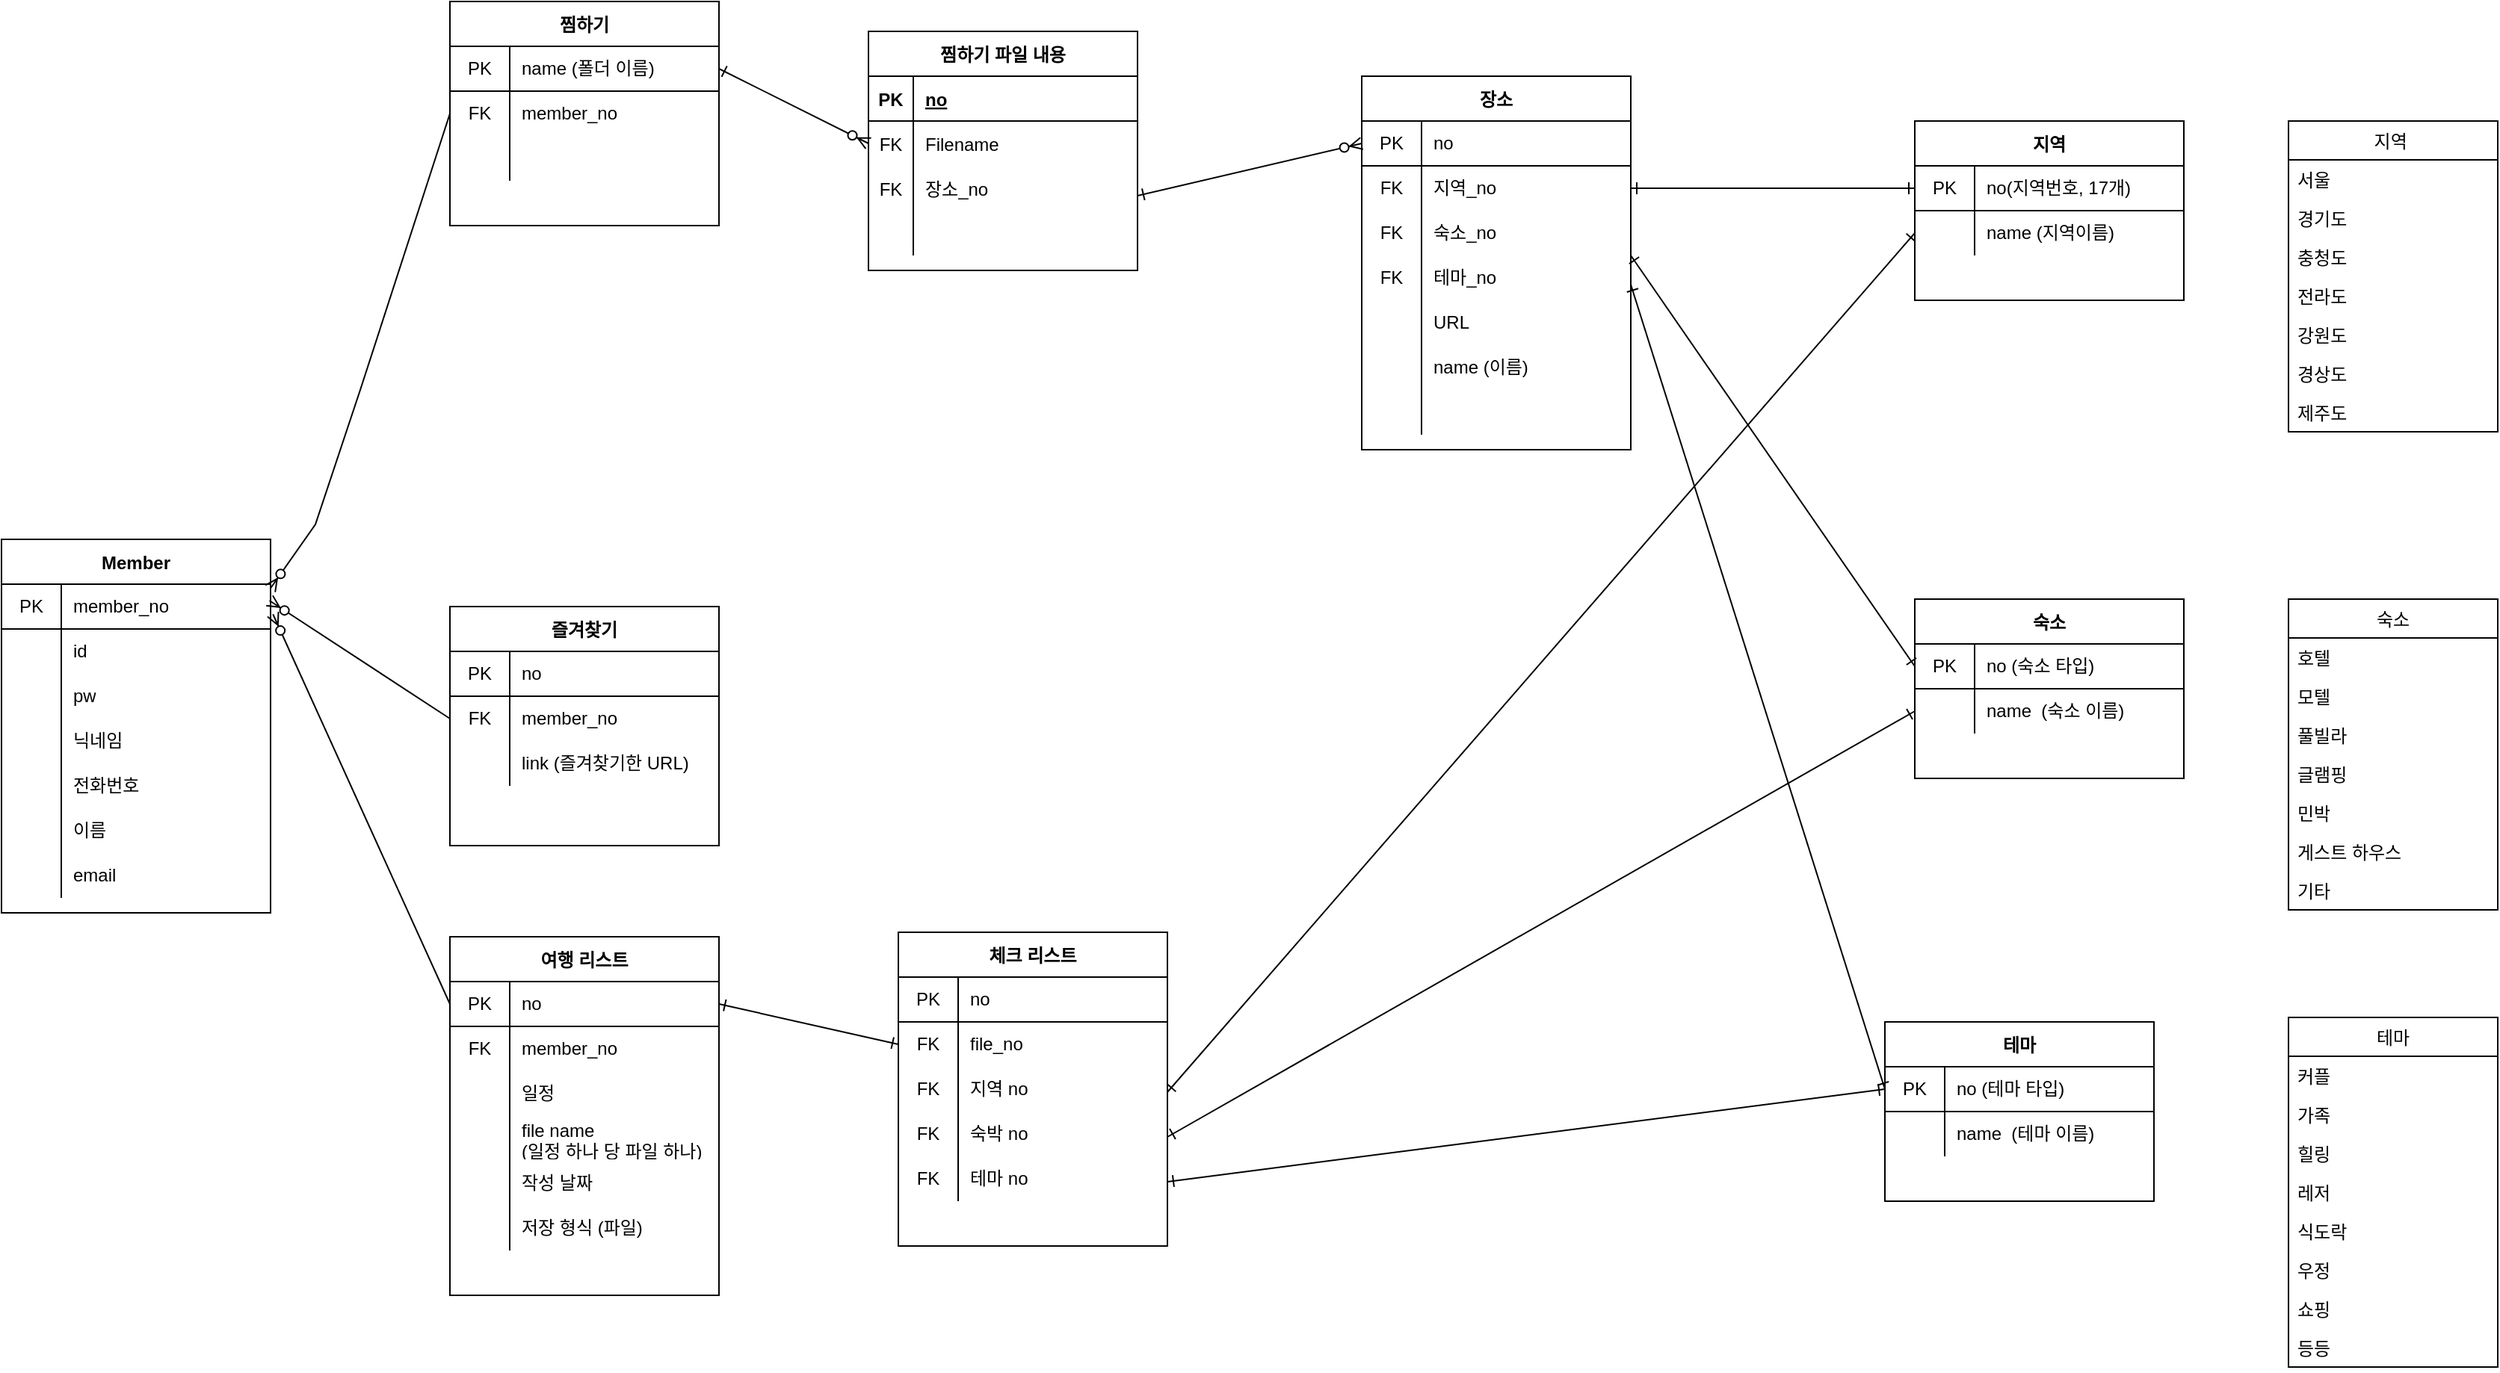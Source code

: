 <mxfile version="14.8.3" type="github" pages="2">
  <diagram id="R2lEEEUBdFMjLlhIrx00" name="Page-1">
    <mxGraphModel dx="2031" dy="1134" grid="1" gridSize="10" guides="1" tooltips="1" connect="1" arrows="1" fold="1" page="1" pageScale="1" pageWidth="1654" pageHeight="2336" math="0" shadow="0" extFonts="Permanent Marker^https://fonts.googleapis.com/css?family=Permanent+Marker">
      <root>
        <mxCell id="0" />
        <mxCell id="1" parent="0" />
        <mxCell id="FKqomgGVLj7_TAxLZ9Gf-237" value="지역 " style="swimlane;fontStyle=0;childLayout=stackLayout;horizontal=1;startSize=26;horizontalStack=0;resizeParent=1;resizeParentMax=0;resizeLast=0;collapsible=1;marginBottom=0;" parent="1" vertex="1">
          <mxGeometry x="1760" y="180" width="140" height="208" as="geometry" />
        </mxCell>
        <mxCell id="FKqomgGVLj7_TAxLZ9Gf-238" value="서울" style="text;strokeColor=none;fillColor=none;align=left;verticalAlign=top;spacingLeft=4;spacingRight=4;overflow=hidden;rotatable=0;points=[[0,0.5],[1,0.5]];portConstraint=eastwest;" parent="FKqomgGVLj7_TAxLZ9Gf-237" vertex="1">
          <mxGeometry y="26" width="140" height="26" as="geometry" />
        </mxCell>
        <mxCell id="FKqomgGVLj7_TAxLZ9Gf-239" value="경기도" style="text;strokeColor=none;fillColor=none;align=left;verticalAlign=top;spacingLeft=4;spacingRight=4;overflow=hidden;rotatable=0;points=[[0,0.5],[1,0.5]];portConstraint=eastwest;" parent="FKqomgGVLj7_TAxLZ9Gf-237" vertex="1">
          <mxGeometry y="52" width="140" height="26" as="geometry" />
        </mxCell>
        <mxCell id="FKqomgGVLj7_TAxLZ9Gf-240" value="충청도 " style="text;strokeColor=none;fillColor=none;align=left;verticalAlign=top;spacingLeft=4;spacingRight=4;overflow=hidden;rotatable=0;points=[[0,0.5],[1,0.5]];portConstraint=eastwest;" parent="FKqomgGVLj7_TAxLZ9Gf-237" vertex="1">
          <mxGeometry y="78" width="140" height="26" as="geometry" />
        </mxCell>
        <mxCell id="FKqomgGVLj7_TAxLZ9Gf-241" value="전라도" style="text;strokeColor=none;fillColor=none;align=left;verticalAlign=top;spacingLeft=4;spacingRight=4;overflow=hidden;rotatable=0;points=[[0,0.5],[1,0.5]];portConstraint=eastwest;" parent="FKqomgGVLj7_TAxLZ9Gf-237" vertex="1">
          <mxGeometry y="104" width="140" height="26" as="geometry" />
        </mxCell>
        <mxCell id="FKqomgGVLj7_TAxLZ9Gf-242" value="강원도" style="text;strokeColor=none;fillColor=none;align=left;verticalAlign=top;spacingLeft=4;spacingRight=4;overflow=hidden;rotatable=0;points=[[0,0.5],[1,0.5]];portConstraint=eastwest;" parent="FKqomgGVLj7_TAxLZ9Gf-237" vertex="1">
          <mxGeometry y="130" width="140" height="26" as="geometry" />
        </mxCell>
        <mxCell id="FKqomgGVLj7_TAxLZ9Gf-243" value="경상도" style="text;strokeColor=none;fillColor=none;align=left;verticalAlign=top;spacingLeft=4;spacingRight=4;overflow=hidden;rotatable=0;points=[[0,0.5],[1,0.5]];portConstraint=eastwest;" parent="FKqomgGVLj7_TAxLZ9Gf-237" vertex="1">
          <mxGeometry y="156" width="140" height="26" as="geometry" />
        </mxCell>
        <mxCell id="FKqomgGVLj7_TAxLZ9Gf-244" value="제주도" style="text;strokeColor=none;fillColor=none;align=left;verticalAlign=top;spacingLeft=4;spacingRight=4;overflow=hidden;rotatable=0;points=[[0,0.5],[1,0.5]];portConstraint=eastwest;" parent="FKqomgGVLj7_TAxLZ9Gf-237" vertex="1">
          <mxGeometry y="182" width="140" height="26" as="geometry" />
        </mxCell>
        <mxCell id="FKqomgGVLj7_TAxLZ9Gf-248" value="테마" style="swimlane;fontStyle=0;childLayout=stackLayout;horizontal=1;startSize=26;horizontalStack=0;resizeParent=1;resizeParentMax=0;resizeLast=0;collapsible=1;marginBottom=0;" parent="1" vertex="1">
          <mxGeometry x="1760" y="780" width="140" height="234" as="geometry" />
        </mxCell>
        <mxCell id="FKqomgGVLj7_TAxLZ9Gf-249" value="커플" style="text;strokeColor=none;fillColor=none;align=left;verticalAlign=top;spacingLeft=4;spacingRight=4;overflow=hidden;rotatable=0;points=[[0,0.5],[1,0.5]];portConstraint=eastwest;" parent="FKqomgGVLj7_TAxLZ9Gf-248" vertex="1">
          <mxGeometry y="26" width="140" height="26" as="geometry" />
        </mxCell>
        <mxCell id="FKqomgGVLj7_TAxLZ9Gf-250" value="가족" style="text;strokeColor=none;fillColor=none;align=left;verticalAlign=top;spacingLeft=4;spacingRight=4;overflow=hidden;rotatable=0;points=[[0,0.5],[1,0.5]];portConstraint=eastwest;" parent="FKqomgGVLj7_TAxLZ9Gf-248" vertex="1">
          <mxGeometry y="52" width="140" height="26" as="geometry" />
        </mxCell>
        <mxCell id="FKqomgGVLj7_TAxLZ9Gf-251" value="힐링" style="text;strokeColor=none;fillColor=none;align=left;verticalAlign=top;spacingLeft=4;spacingRight=4;overflow=hidden;rotatable=0;points=[[0,0.5],[1,0.5]];portConstraint=eastwest;" parent="FKqomgGVLj7_TAxLZ9Gf-248" vertex="1">
          <mxGeometry y="78" width="140" height="26" as="geometry" />
        </mxCell>
        <mxCell id="FKqomgGVLj7_TAxLZ9Gf-252" value="레저" style="text;strokeColor=none;fillColor=none;align=left;verticalAlign=top;spacingLeft=4;spacingRight=4;overflow=hidden;rotatable=0;points=[[0,0.5],[1,0.5]];portConstraint=eastwest;" parent="FKqomgGVLj7_TAxLZ9Gf-248" vertex="1">
          <mxGeometry y="104" width="140" height="26" as="geometry" />
        </mxCell>
        <mxCell id="FKqomgGVLj7_TAxLZ9Gf-253" value="식도락" style="text;strokeColor=none;fillColor=none;align=left;verticalAlign=top;spacingLeft=4;spacingRight=4;overflow=hidden;rotatable=0;points=[[0,0.5],[1,0.5]];portConstraint=eastwest;" parent="FKqomgGVLj7_TAxLZ9Gf-248" vertex="1">
          <mxGeometry y="130" width="140" height="26" as="geometry" />
        </mxCell>
        <mxCell id="FKqomgGVLj7_TAxLZ9Gf-254" value="우정" style="text;strokeColor=none;fillColor=none;align=left;verticalAlign=top;spacingLeft=4;spacingRight=4;overflow=hidden;rotatable=0;points=[[0,0.5],[1,0.5]];portConstraint=eastwest;" parent="FKqomgGVLj7_TAxLZ9Gf-248" vertex="1">
          <mxGeometry y="156" width="140" height="26" as="geometry" />
        </mxCell>
        <mxCell id="FKqomgGVLj7_TAxLZ9Gf-255" value="쇼핑" style="text;strokeColor=none;fillColor=none;align=left;verticalAlign=top;spacingLeft=4;spacingRight=4;overflow=hidden;rotatable=0;points=[[0,0.5],[1,0.5]];portConstraint=eastwest;" parent="FKqomgGVLj7_TAxLZ9Gf-248" vertex="1">
          <mxGeometry y="182" width="140" height="26" as="geometry" />
        </mxCell>
        <mxCell id="FKqomgGVLj7_TAxLZ9Gf-256" value="등등" style="text;strokeColor=none;fillColor=none;align=left;verticalAlign=top;spacingLeft=4;spacingRight=4;overflow=hidden;rotatable=0;points=[[0,0.5],[1,0.5]];portConstraint=eastwest;" parent="FKqomgGVLj7_TAxLZ9Gf-248" vertex="1">
          <mxGeometry y="208" width="140" height="26" as="geometry" />
        </mxCell>
        <mxCell id="FKqomgGVLj7_TAxLZ9Gf-257" value="숙소" style="swimlane;fontStyle=0;childLayout=stackLayout;horizontal=1;startSize=26;horizontalStack=0;resizeParent=1;resizeParentMax=0;resizeLast=0;collapsible=1;marginBottom=0;" parent="1" vertex="1">
          <mxGeometry x="1760" y="500" width="140" height="208" as="geometry" />
        </mxCell>
        <mxCell id="FKqomgGVLj7_TAxLZ9Gf-258" value="호텔" style="text;strokeColor=none;fillColor=none;align=left;verticalAlign=top;spacingLeft=4;spacingRight=4;overflow=hidden;rotatable=0;points=[[0,0.5],[1,0.5]];portConstraint=eastwest;" parent="FKqomgGVLj7_TAxLZ9Gf-257" vertex="1">
          <mxGeometry y="26" width="140" height="26" as="geometry" />
        </mxCell>
        <mxCell id="FKqomgGVLj7_TAxLZ9Gf-259" value="모텔" style="text;strokeColor=none;fillColor=none;align=left;verticalAlign=top;spacingLeft=4;spacingRight=4;overflow=hidden;rotatable=0;points=[[0,0.5],[1,0.5]];portConstraint=eastwest;" parent="FKqomgGVLj7_TAxLZ9Gf-257" vertex="1">
          <mxGeometry y="52" width="140" height="26" as="geometry" />
        </mxCell>
        <mxCell id="FKqomgGVLj7_TAxLZ9Gf-260" value="풀빌라" style="text;strokeColor=none;fillColor=none;align=left;verticalAlign=top;spacingLeft=4;spacingRight=4;overflow=hidden;rotatable=0;points=[[0,0.5],[1,0.5]];portConstraint=eastwest;" parent="FKqomgGVLj7_TAxLZ9Gf-257" vertex="1">
          <mxGeometry y="78" width="140" height="26" as="geometry" />
        </mxCell>
        <mxCell id="FKqomgGVLj7_TAxLZ9Gf-261" value="글램핑" style="text;strokeColor=none;fillColor=none;align=left;verticalAlign=top;spacingLeft=4;spacingRight=4;overflow=hidden;rotatable=0;points=[[0,0.5],[1,0.5]];portConstraint=eastwest;" parent="FKqomgGVLj7_TAxLZ9Gf-257" vertex="1">
          <mxGeometry y="104" width="140" height="26" as="geometry" />
        </mxCell>
        <mxCell id="FKqomgGVLj7_TAxLZ9Gf-262" value="민박" style="text;strokeColor=none;fillColor=none;align=left;verticalAlign=top;spacingLeft=4;spacingRight=4;overflow=hidden;rotatable=0;points=[[0,0.5],[1,0.5]];portConstraint=eastwest;" parent="FKqomgGVLj7_TAxLZ9Gf-257" vertex="1">
          <mxGeometry y="130" width="140" height="26" as="geometry" />
        </mxCell>
        <mxCell id="FKqomgGVLj7_TAxLZ9Gf-263" value="게스트 하우스" style="text;strokeColor=none;fillColor=none;align=left;verticalAlign=top;spacingLeft=4;spacingRight=4;overflow=hidden;rotatable=0;points=[[0,0.5],[1,0.5]];portConstraint=eastwest;" parent="FKqomgGVLj7_TAxLZ9Gf-257" vertex="1">
          <mxGeometry y="156" width="140" height="26" as="geometry" />
        </mxCell>
        <mxCell id="FKqomgGVLj7_TAxLZ9Gf-264" value="기타" style="text;strokeColor=none;fillColor=none;align=left;verticalAlign=top;spacingLeft=4;spacingRight=4;overflow=hidden;rotatable=0;points=[[0,0.5],[1,0.5]];portConstraint=eastwest;" parent="FKqomgGVLj7_TAxLZ9Gf-257" vertex="1">
          <mxGeometry y="182" width="140" height="26" as="geometry" />
        </mxCell>
        <mxCell id="FKqomgGVLj7_TAxLZ9Gf-265" value="Member" style="shape=table;startSize=30;container=1;collapsible=0;childLayout=tableLayout;fixedRows=1;rowLines=0;fontStyle=1;align=center;" parent="1" vertex="1">
          <mxGeometry x="230" y="460" width="180" height="250" as="geometry" />
        </mxCell>
        <mxCell id="FKqomgGVLj7_TAxLZ9Gf-266" value="" style="shape=partialRectangle;html=1;whiteSpace=wrap;collapsible=0;dropTarget=0;pointerEvents=0;fillColor=none;top=0;left=0;bottom=1;right=0;points=[[0,0.5],[1,0.5]];portConstraint=eastwest;" parent="FKqomgGVLj7_TAxLZ9Gf-265" vertex="1">
          <mxGeometry y="30" width="180" height="30" as="geometry" />
        </mxCell>
        <mxCell id="FKqomgGVLj7_TAxLZ9Gf-267" value="PK" style="shape=partialRectangle;html=1;whiteSpace=wrap;connectable=0;fillColor=none;top=0;left=0;bottom=0;right=0;overflow=hidden;" parent="FKqomgGVLj7_TAxLZ9Gf-266" vertex="1">
          <mxGeometry width="40" height="30" as="geometry" />
        </mxCell>
        <mxCell id="FKqomgGVLj7_TAxLZ9Gf-268" value="member_no" style="shape=partialRectangle;html=1;whiteSpace=wrap;connectable=0;fillColor=none;top=0;left=0;bottom=0;right=0;align=left;spacingLeft=6;overflow=hidden;" parent="FKqomgGVLj7_TAxLZ9Gf-266" vertex="1">
          <mxGeometry x="40" width="140" height="30" as="geometry" />
        </mxCell>
        <mxCell id="FKqomgGVLj7_TAxLZ9Gf-269" value="" style="shape=partialRectangle;html=1;whiteSpace=wrap;collapsible=0;dropTarget=0;pointerEvents=0;fillColor=none;top=0;left=0;bottom=0;right=0;points=[[0,0.5],[1,0.5]];portConstraint=eastwest;" parent="FKqomgGVLj7_TAxLZ9Gf-265" vertex="1">
          <mxGeometry y="60" width="180" height="30" as="geometry" />
        </mxCell>
        <mxCell id="FKqomgGVLj7_TAxLZ9Gf-270" value="" style="shape=partialRectangle;html=1;whiteSpace=wrap;connectable=0;fillColor=none;top=0;left=0;bottom=0;right=0;overflow=hidden;" parent="FKqomgGVLj7_TAxLZ9Gf-269" vertex="1">
          <mxGeometry width="40" height="30" as="geometry" />
        </mxCell>
        <mxCell id="FKqomgGVLj7_TAxLZ9Gf-271" value="&lt;span&gt;id&lt;/span&gt;" style="shape=partialRectangle;html=1;whiteSpace=wrap;connectable=0;fillColor=none;top=0;left=0;bottom=0;right=0;align=left;spacingLeft=6;overflow=hidden;" parent="FKqomgGVLj7_TAxLZ9Gf-269" vertex="1">
          <mxGeometry x="40" width="140" height="30" as="geometry" />
        </mxCell>
        <mxCell id="FKqomgGVLj7_TAxLZ9Gf-272" value="" style="shape=partialRectangle;html=1;whiteSpace=wrap;collapsible=0;dropTarget=0;pointerEvents=0;fillColor=none;top=0;left=0;bottom=0;right=0;points=[[0,0.5],[1,0.5]];portConstraint=eastwest;" parent="FKqomgGVLj7_TAxLZ9Gf-265" vertex="1">
          <mxGeometry y="90" width="180" height="30" as="geometry" />
        </mxCell>
        <mxCell id="FKqomgGVLj7_TAxLZ9Gf-273" value="" style="shape=partialRectangle;html=1;whiteSpace=wrap;connectable=0;fillColor=none;top=0;left=0;bottom=0;right=0;overflow=hidden;" parent="FKqomgGVLj7_TAxLZ9Gf-272" vertex="1">
          <mxGeometry width="40" height="30" as="geometry" />
        </mxCell>
        <mxCell id="FKqomgGVLj7_TAxLZ9Gf-274" value="&lt;span&gt;pw&lt;/span&gt;" style="shape=partialRectangle;html=1;whiteSpace=wrap;connectable=0;fillColor=none;top=0;left=0;bottom=0;right=0;align=left;spacingLeft=6;overflow=hidden;" parent="FKqomgGVLj7_TAxLZ9Gf-272" vertex="1">
          <mxGeometry x="40" width="140" height="30" as="geometry" />
        </mxCell>
        <mxCell id="FKqomgGVLj7_TAxLZ9Gf-275" value="" style="shape=partialRectangle;html=1;whiteSpace=wrap;collapsible=0;dropTarget=0;pointerEvents=0;fillColor=none;top=0;left=0;bottom=0;right=0;points=[[0,0.5],[1,0.5]];portConstraint=eastwest;" parent="FKqomgGVLj7_TAxLZ9Gf-265" vertex="1">
          <mxGeometry y="120" width="180" height="30" as="geometry" />
        </mxCell>
        <mxCell id="FKqomgGVLj7_TAxLZ9Gf-276" value="" style="shape=partialRectangle;html=1;whiteSpace=wrap;connectable=0;fillColor=none;top=0;left=0;bottom=0;right=0;overflow=hidden;" parent="FKqomgGVLj7_TAxLZ9Gf-275" vertex="1">
          <mxGeometry width="40" height="30" as="geometry" />
        </mxCell>
        <mxCell id="FKqomgGVLj7_TAxLZ9Gf-277" value="닉네임" style="shape=partialRectangle;html=1;whiteSpace=wrap;connectable=0;fillColor=none;top=0;left=0;bottom=0;right=0;align=left;spacingLeft=6;overflow=hidden;" parent="FKqomgGVLj7_TAxLZ9Gf-275" vertex="1">
          <mxGeometry x="40" width="140" height="30" as="geometry" />
        </mxCell>
        <mxCell id="FKqomgGVLj7_TAxLZ9Gf-278" value="" style="shape=partialRectangle;html=1;whiteSpace=wrap;collapsible=0;dropTarget=0;pointerEvents=0;fillColor=none;top=0;left=0;bottom=0;right=0;points=[[0,0.5],[1,0.5]];portConstraint=eastwest;" parent="FKqomgGVLj7_TAxLZ9Gf-265" vertex="1">
          <mxGeometry y="150" width="180" height="30" as="geometry" />
        </mxCell>
        <mxCell id="FKqomgGVLj7_TAxLZ9Gf-279" value="" style="shape=partialRectangle;html=1;whiteSpace=wrap;connectable=0;fillColor=none;top=0;left=0;bottom=0;right=0;overflow=hidden;" parent="FKqomgGVLj7_TAxLZ9Gf-278" vertex="1">
          <mxGeometry width="40" height="30" as="geometry" />
        </mxCell>
        <mxCell id="FKqomgGVLj7_TAxLZ9Gf-280" value="전화번호&amp;nbsp;" style="shape=partialRectangle;html=1;whiteSpace=wrap;connectable=0;fillColor=none;top=0;left=0;bottom=0;right=0;align=left;spacingLeft=6;overflow=hidden;" parent="FKqomgGVLj7_TAxLZ9Gf-278" vertex="1">
          <mxGeometry x="40" width="140" height="30" as="geometry" />
        </mxCell>
        <mxCell id="FKqomgGVLj7_TAxLZ9Gf-281" value="" style="shape=partialRectangle;html=1;whiteSpace=wrap;collapsible=0;dropTarget=0;pointerEvents=0;fillColor=none;top=0;left=0;bottom=0;right=0;points=[[0,0.5],[1,0.5]];portConstraint=eastwest;" parent="FKqomgGVLj7_TAxLZ9Gf-265" vertex="1">
          <mxGeometry y="180" width="180" height="30" as="geometry" />
        </mxCell>
        <mxCell id="FKqomgGVLj7_TAxLZ9Gf-282" value="" style="shape=partialRectangle;html=1;whiteSpace=wrap;connectable=0;fillColor=none;top=0;left=0;bottom=0;right=0;overflow=hidden;" parent="FKqomgGVLj7_TAxLZ9Gf-281" vertex="1">
          <mxGeometry width="40" height="30" as="geometry" />
        </mxCell>
        <mxCell id="FKqomgGVLj7_TAxLZ9Gf-283" value="이름" style="shape=partialRectangle;html=1;whiteSpace=wrap;connectable=0;fillColor=none;top=0;left=0;bottom=0;right=0;align=left;spacingLeft=6;overflow=hidden;" parent="FKqomgGVLj7_TAxLZ9Gf-281" vertex="1">
          <mxGeometry x="40" width="140" height="30" as="geometry" />
        </mxCell>
        <mxCell id="FKqomgGVLj7_TAxLZ9Gf-284" value="" style="shape=partialRectangle;html=1;whiteSpace=wrap;collapsible=0;dropTarget=0;pointerEvents=0;fillColor=none;top=0;left=0;bottom=0;right=0;points=[[0,0.5],[1,0.5]];portConstraint=eastwest;" parent="FKqomgGVLj7_TAxLZ9Gf-265" vertex="1">
          <mxGeometry y="210" width="180" height="30" as="geometry" />
        </mxCell>
        <mxCell id="FKqomgGVLj7_TAxLZ9Gf-285" value="" style="shape=partialRectangle;html=1;whiteSpace=wrap;connectable=0;fillColor=none;top=0;left=0;bottom=0;right=0;overflow=hidden;" parent="FKqomgGVLj7_TAxLZ9Gf-284" vertex="1">
          <mxGeometry width="40" height="30" as="geometry" />
        </mxCell>
        <mxCell id="FKqomgGVLj7_TAxLZ9Gf-286" value="email" style="shape=partialRectangle;html=1;whiteSpace=wrap;connectable=0;fillColor=none;top=0;left=0;bottom=0;right=0;align=left;spacingLeft=6;overflow=hidden;" parent="FKqomgGVLj7_TAxLZ9Gf-284" vertex="1">
          <mxGeometry x="40" width="140" height="30" as="geometry" />
        </mxCell>
        <mxCell id="FKqomgGVLj7_TAxLZ9Gf-287" value="지역" style="shape=table;startSize=30;container=1;collapsible=0;childLayout=tableLayout;fixedRows=1;rowLines=0;fontStyle=1;align=center;" parent="1" vertex="1">
          <mxGeometry x="1510" y="180" width="180" height="120" as="geometry" />
        </mxCell>
        <mxCell id="FKqomgGVLj7_TAxLZ9Gf-288" value="" style="shape=partialRectangle;html=1;whiteSpace=wrap;collapsible=0;dropTarget=0;pointerEvents=0;fillColor=none;top=0;left=0;bottom=1;right=0;points=[[0,0.5],[1,0.5]];portConstraint=eastwest;" parent="FKqomgGVLj7_TAxLZ9Gf-287" vertex="1">
          <mxGeometry y="30" width="180" height="30" as="geometry" />
        </mxCell>
        <mxCell id="FKqomgGVLj7_TAxLZ9Gf-289" value="PK" style="shape=partialRectangle;html=1;whiteSpace=wrap;connectable=0;fillColor=none;top=0;left=0;bottom=0;right=0;overflow=hidden;" parent="FKqomgGVLj7_TAxLZ9Gf-288" vertex="1">
          <mxGeometry width="40" height="30" as="geometry" />
        </mxCell>
        <mxCell id="FKqomgGVLj7_TAxLZ9Gf-290" value="no(지역번호, 17개)" style="shape=partialRectangle;html=1;whiteSpace=wrap;connectable=0;fillColor=none;top=0;left=0;bottom=0;right=0;align=left;spacingLeft=6;overflow=hidden;" parent="FKqomgGVLj7_TAxLZ9Gf-288" vertex="1">
          <mxGeometry x="40" width="140" height="30" as="geometry" />
        </mxCell>
        <mxCell id="FKqomgGVLj7_TAxLZ9Gf-291" value="" style="shape=partialRectangle;html=1;whiteSpace=wrap;collapsible=0;dropTarget=0;pointerEvents=0;fillColor=none;top=0;left=0;bottom=0;right=0;points=[[0,0.5],[1,0.5]];portConstraint=eastwest;" parent="FKqomgGVLj7_TAxLZ9Gf-287" vertex="1">
          <mxGeometry y="60" width="180" height="30" as="geometry" />
        </mxCell>
        <mxCell id="FKqomgGVLj7_TAxLZ9Gf-292" value="" style="shape=partialRectangle;html=1;whiteSpace=wrap;connectable=0;fillColor=none;top=0;left=0;bottom=0;right=0;overflow=hidden;" parent="FKqomgGVLj7_TAxLZ9Gf-291" vertex="1">
          <mxGeometry width="40" height="30" as="geometry" />
        </mxCell>
        <mxCell id="FKqomgGVLj7_TAxLZ9Gf-293" value="name (지역이름)" style="shape=partialRectangle;html=1;whiteSpace=wrap;connectable=0;fillColor=none;top=0;left=0;bottom=0;right=0;align=left;spacingLeft=6;overflow=hidden;" parent="FKqomgGVLj7_TAxLZ9Gf-291" vertex="1">
          <mxGeometry x="40" width="140" height="30" as="geometry" />
        </mxCell>
        <mxCell id="FKqomgGVLj7_TAxLZ9Gf-304" value="테마" style="shape=table;startSize=30;container=1;collapsible=0;childLayout=tableLayout;fixedRows=1;rowLines=0;fontStyle=1;align=center;" parent="1" vertex="1">
          <mxGeometry x="1490" y="783" width="180" height="120" as="geometry" />
        </mxCell>
        <mxCell id="FKqomgGVLj7_TAxLZ9Gf-305" value="" style="shape=partialRectangle;html=1;whiteSpace=wrap;collapsible=0;dropTarget=0;pointerEvents=0;fillColor=none;top=0;left=0;bottom=1;right=0;points=[[0,0.5],[1,0.5]];portConstraint=eastwest;" parent="FKqomgGVLj7_TAxLZ9Gf-304" vertex="1">
          <mxGeometry y="30" width="180" height="30" as="geometry" />
        </mxCell>
        <mxCell id="FKqomgGVLj7_TAxLZ9Gf-306" value="PK" style="shape=partialRectangle;html=1;whiteSpace=wrap;connectable=0;fillColor=none;top=0;left=0;bottom=0;right=0;overflow=hidden;" parent="FKqomgGVLj7_TAxLZ9Gf-305" vertex="1">
          <mxGeometry width="40" height="30" as="geometry" />
        </mxCell>
        <mxCell id="FKqomgGVLj7_TAxLZ9Gf-307" value="no (테마 타입)" style="shape=partialRectangle;html=1;whiteSpace=wrap;connectable=0;fillColor=none;top=0;left=0;bottom=0;right=0;align=left;spacingLeft=6;overflow=hidden;" parent="FKqomgGVLj7_TAxLZ9Gf-305" vertex="1">
          <mxGeometry x="40" width="140" height="30" as="geometry" />
        </mxCell>
        <mxCell id="FKqomgGVLj7_TAxLZ9Gf-311" value="" style="shape=partialRectangle;html=1;whiteSpace=wrap;collapsible=0;dropTarget=0;pointerEvents=0;fillColor=none;top=0;left=0;bottom=0;right=0;points=[[0,0.5],[1,0.5]];portConstraint=eastwest;" parent="FKqomgGVLj7_TAxLZ9Gf-304" vertex="1">
          <mxGeometry y="60" width="180" height="30" as="geometry" />
        </mxCell>
        <mxCell id="FKqomgGVLj7_TAxLZ9Gf-312" value="" style="shape=partialRectangle;html=1;whiteSpace=wrap;connectable=0;fillColor=none;top=0;left=0;bottom=0;right=0;overflow=hidden;" parent="FKqomgGVLj7_TAxLZ9Gf-311" vertex="1">
          <mxGeometry width="40" height="30" as="geometry" />
        </mxCell>
        <mxCell id="FKqomgGVLj7_TAxLZ9Gf-313" value="name&amp;nbsp; (테마 이름)" style="shape=partialRectangle;html=1;whiteSpace=wrap;connectable=0;fillColor=none;top=0;left=0;bottom=0;right=0;align=left;spacingLeft=6;overflow=hidden;" parent="FKqomgGVLj7_TAxLZ9Gf-311" vertex="1">
          <mxGeometry x="40" width="140" height="30" as="geometry" />
        </mxCell>
        <mxCell id="FKqomgGVLj7_TAxLZ9Gf-343" value="즐겨찾기" style="shape=table;startSize=30;container=1;collapsible=0;childLayout=tableLayout;fixedRows=1;rowLines=0;fontStyle=1;align=center;" parent="1" vertex="1">
          <mxGeometry x="530" y="505" width="180" height="160" as="geometry" />
        </mxCell>
        <mxCell id="FKqomgGVLj7_TAxLZ9Gf-344" value="" style="shape=partialRectangle;html=1;whiteSpace=wrap;collapsible=0;dropTarget=0;pointerEvents=0;fillColor=none;top=0;left=0;bottom=1;right=0;points=[[0,0.5],[1,0.5]];portConstraint=eastwest;" parent="FKqomgGVLj7_TAxLZ9Gf-343" vertex="1">
          <mxGeometry y="30" width="180" height="30" as="geometry" />
        </mxCell>
        <mxCell id="FKqomgGVLj7_TAxLZ9Gf-345" value="PK" style="shape=partialRectangle;html=1;whiteSpace=wrap;connectable=0;fillColor=none;top=0;left=0;bottom=0;right=0;overflow=hidden;" parent="FKqomgGVLj7_TAxLZ9Gf-344" vertex="1">
          <mxGeometry width="40" height="30" as="geometry" />
        </mxCell>
        <mxCell id="FKqomgGVLj7_TAxLZ9Gf-346" value="no" style="shape=partialRectangle;html=1;whiteSpace=wrap;connectable=0;fillColor=none;top=0;left=0;bottom=0;right=0;align=left;spacingLeft=6;overflow=hidden;" parent="FKqomgGVLj7_TAxLZ9Gf-344" vertex="1">
          <mxGeometry x="40" width="140" height="30" as="geometry" />
        </mxCell>
        <mxCell id="FKqomgGVLj7_TAxLZ9Gf-347" value="" style="shape=partialRectangle;html=1;whiteSpace=wrap;collapsible=0;dropTarget=0;pointerEvents=0;fillColor=none;top=0;left=0;bottom=0;right=0;points=[[0,0.5],[1,0.5]];portConstraint=eastwest;" parent="FKqomgGVLj7_TAxLZ9Gf-343" vertex="1">
          <mxGeometry y="60" width="180" height="30" as="geometry" />
        </mxCell>
        <mxCell id="FKqomgGVLj7_TAxLZ9Gf-348" value="FK" style="shape=partialRectangle;html=1;whiteSpace=wrap;connectable=0;fillColor=none;top=0;left=0;bottom=0;right=0;overflow=hidden;" parent="FKqomgGVLj7_TAxLZ9Gf-347" vertex="1">
          <mxGeometry width="40" height="30" as="geometry" />
        </mxCell>
        <mxCell id="FKqomgGVLj7_TAxLZ9Gf-349" value="member_no" style="shape=partialRectangle;html=1;whiteSpace=wrap;connectable=0;fillColor=none;top=0;left=0;bottom=0;right=0;align=left;spacingLeft=6;overflow=hidden;" parent="FKqomgGVLj7_TAxLZ9Gf-347" vertex="1">
          <mxGeometry x="40" width="140" height="30" as="geometry" />
        </mxCell>
        <mxCell id="FKqomgGVLj7_TAxLZ9Gf-350" value="" style="shape=partialRectangle;html=1;whiteSpace=wrap;collapsible=0;dropTarget=0;pointerEvents=0;fillColor=none;top=0;left=0;bottom=0;right=0;points=[[0,0.5],[1,0.5]];portConstraint=eastwest;" parent="FKqomgGVLj7_TAxLZ9Gf-343" vertex="1">
          <mxGeometry y="90" width="180" height="30" as="geometry" />
        </mxCell>
        <mxCell id="FKqomgGVLj7_TAxLZ9Gf-351" value="" style="shape=partialRectangle;html=1;whiteSpace=wrap;connectable=0;fillColor=none;top=0;left=0;bottom=0;right=0;overflow=hidden;" parent="FKqomgGVLj7_TAxLZ9Gf-350" vertex="1">
          <mxGeometry width="40" height="30" as="geometry" />
        </mxCell>
        <mxCell id="FKqomgGVLj7_TAxLZ9Gf-352" value="link (즐겨찾기한 URL)" style="shape=partialRectangle;html=1;whiteSpace=wrap;connectable=0;fillColor=none;top=0;left=0;bottom=0;right=0;align=left;spacingLeft=6;overflow=hidden;" parent="FKqomgGVLj7_TAxLZ9Gf-350" vertex="1">
          <mxGeometry x="40" width="140" height="30" as="geometry" />
        </mxCell>
        <mxCell id="FKqomgGVLj7_TAxLZ9Gf-353" value="찜하기" style="shape=table;startSize=30;container=1;collapsible=0;childLayout=tableLayout;fixedRows=1;rowLines=0;fontStyle=1;align=center;" parent="1" vertex="1">
          <mxGeometry x="530" y="100" width="180" height="150" as="geometry" />
        </mxCell>
        <mxCell id="FKqomgGVLj7_TAxLZ9Gf-354" value="" style="shape=partialRectangle;html=1;whiteSpace=wrap;collapsible=0;dropTarget=0;pointerEvents=0;fillColor=none;top=0;left=0;bottom=1;right=0;points=[[0,0.5],[1,0.5]];portConstraint=eastwest;" parent="FKqomgGVLj7_TAxLZ9Gf-353" vertex="1">
          <mxGeometry y="30" width="180" height="30" as="geometry" />
        </mxCell>
        <mxCell id="FKqomgGVLj7_TAxLZ9Gf-355" value="PK" style="shape=partialRectangle;html=1;whiteSpace=wrap;connectable=0;fillColor=none;top=0;left=0;bottom=0;right=0;overflow=hidden;" parent="FKqomgGVLj7_TAxLZ9Gf-354" vertex="1">
          <mxGeometry width="40" height="30" as="geometry" />
        </mxCell>
        <mxCell id="FKqomgGVLj7_TAxLZ9Gf-356" value="name (폴더 이름)" style="shape=partialRectangle;html=1;whiteSpace=wrap;connectable=0;fillColor=none;top=0;left=0;bottom=0;right=0;align=left;spacingLeft=6;overflow=hidden;" parent="FKqomgGVLj7_TAxLZ9Gf-354" vertex="1">
          <mxGeometry x="40" width="140" height="30" as="geometry" />
        </mxCell>
        <mxCell id="FKqomgGVLj7_TAxLZ9Gf-357" value="" style="shape=partialRectangle;html=1;whiteSpace=wrap;collapsible=0;dropTarget=0;pointerEvents=0;fillColor=none;top=0;left=0;bottom=0;right=0;points=[[0,0.5],[1,0.5]];portConstraint=eastwest;" parent="FKqomgGVLj7_TAxLZ9Gf-353" vertex="1">
          <mxGeometry y="60" width="180" height="30" as="geometry" />
        </mxCell>
        <mxCell id="FKqomgGVLj7_TAxLZ9Gf-358" value="FK" style="shape=partialRectangle;html=1;whiteSpace=wrap;connectable=0;fillColor=none;top=0;left=0;bottom=0;right=0;overflow=hidden;" parent="FKqomgGVLj7_TAxLZ9Gf-357" vertex="1">
          <mxGeometry width="40" height="30" as="geometry" />
        </mxCell>
        <mxCell id="FKqomgGVLj7_TAxLZ9Gf-359" value="member_no" style="shape=partialRectangle;html=1;whiteSpace=wrap;connectable=0;fillColor=none;top=0;left=0;bottom=0;right=0;align=left;spacingLeft=6;overflow=hidden;" parent="FKqomgGVLj7_TAxLZ9Gf-357" vertex="1">
          <mxGeometry x="40" width="140" height="30" as="geometry" />
        </mxCell>
        <mxCell id="FKqomgGVLj7_TAxLZ9Gf-360" value="" style="shape=partialRectangle;html=1;whiteSpace=wrap;collapsible=0;dropTarget=0;pointerEvents=0;fillColor=none;top=0;left=0;bottom=0;right=0;points=[[0,0.5],[1,0.5]];portConstraint=eastwest;" parent="FKqomgGVLj7_TAxLZ9Gf-353" vertex="1">
          <mxGeometry y="90" width="180" height="30" as="geometry" />
        </mxCell>
        <mxCell id="FKqomgGVLj7_TAxLZ9Gf-361" value="" style="shape=partialRectangle;html=1;whiteSpace=wrap;connectable=0;fillColor=none;top=0;left=0;bottom=0;right=0;overflow=hidden;" parent="FKqomgGVLj7_TAxLZ9Gf-360" vertex="1">
          <mxGeometry width="40" height="30" as="geometry" />
        </mxCell>
        <mxCell id="FKqomgGVLj7_TAxLZ9Gf-362" value="" style="shape=partialRectangle;html=1;whiteSpace=wrap;connectable=0;fillColor=none;top=0;left=0;bottom=0;right=0;align=left;spacingLeft=6;overflow=hidden;" parent="FKqomgGVLj7_TAxLZ9Gf-360" vertex="1">
          <mxGeometry x="40" width="140" height="30" as="geometry" />
        </mxCell>
        <mxCell id="FKqomgGVLj7_TAxLZ9Gf-380" value="여행 리스트" style="shape=table;startSize=30;container=1;collapsible=0;childLayout=tableLayout;fixedRows=1;rowLines=0;fontStyle=1;align=center;" parent="1" vertex="1">
          <mxGeometry x="530" y="726" width="180" height="240" as="geometry" />
        </mxCell>
        <mxCell id="FKqomgGVLj7_TAxLZ9Gf-381" value="" style="shape=partialRectangle;html=1;whiteSpace=wrap;collapsible=0;dropTarget=0;pointerEvents=0;fillColor=none;top=0;left=0;bottom=1;right=0;points=[[0,0.5],[1,0.5]];portConstraint=eastwest;" parent="FKqomgGVLj7_TAxLZ9Gf-380" vertex="1">
          <mxGeometry y="30" width="180" height="30" as="geometry" />
        </mxCell>
        <mxCell id="FKqomgGVLj7_TAxLZ9Gf-382" value="PK" style="shape=partialRectangle;html=1;whiteSpace=wrap;connectable=0;fillColor=none;top=0;left=0;bottom=0;right=0;overflow=hidden;" parent="FKqomgGVLj7_TAxLZ9Gf-381" vertex="1">
          <mxGeometry width="40" height="30" as="geometry" />
        </mxCell>
        <mxCell id="FKqomgGVLj7_TAxLZ9Gf-383" value="no" style="shape=partialRectangle;html=1;whiteSpace=wrap;connectable=0;fillColor=none;top=0;left=0;bottom=0;right=0;align=left;spacingLeft=6;overflow=hidden;" parent="FKqomgGVLj7_TAxLZ9Gf-381" vertex="1">
          <mxGeometry x="40" width="140" height="30" as="geometry" />
        </mxCell>
        <mxCell id="FKqomgGVLj7_TAxLZ9Gf-384" value="" style="shape=partialRectangle;html=1;whiteSpace=wrap;collapsible=0;dropTarget=0;pointerEvents=0;fillColor=none;top=0;left=0;bottom=0;right=0;points=[[0,0.5],[1,0.5]];portConstraint=eastwest;" parent="FKqomgGVLj7_TAxLZ9Gf-380" vertex="1">
          <mxGeometry y="60" width="180" height="30" as="geometry" />
        </mxCell>
        <mxCell id="FKqomgGVLj7_TAxLZ9Gf-385" value="FK" style="shape=partialRectangle;html=1;whiteSpace=wrap;connectable=0;fillColor=none;top=0;left=0;bottom=0;right=0;overflow=hidden;" parent="FKqomgGVLj7_TAxLZ9Gf-384" vertex="1">
          <mxGeometry width="40" height="30" as="geometry" />
        </mxCell>
        <mxCell id="FKqomgGVLj7_TAxLZ9Gf-386" value="member_no" style="shape=partialRectangle;html=1;whiteSpace=wrap;connectable=0;fillColor=none;top=0;left=0;bottom=0;right=0;align=left;spacingLeft=6;overflow=hidden;" parent="FKqomgGVLj7_TAxLZ9Gf-384" vertex="1">
          <mxGeometry x="40" width="140" height="30" as="geometry" />
        </mxCell>
        <mxCell id="FKqomgGVLj7_TAxLZ9Gf-387" value="" style="shape=partialRectangle;html=1;whiteSpace=wrap;collapsible=0;dropTarget=0;pointerEvents=0;fillColor=none;top=0;left=0;bottom=0;right=0;points=[[0,0.5],[1,0.5]];portConstraint=eastwest;" parent="FKqomgGVLj7_TAxLZ9Gf-380" vertex="1">
          <mxGeometry y="90" width="180" height="30" as="geometry" />
        </mxCell>
        <mxCell id="FKqomgGVLj7_TAxLZ9Gf-388" value="" style="shape=partialRectangle;html=1;whiteSpace=wrap;connectable=0;fillColor=none;top=0;left=0;bottom=0;right=0;overflow=hidden;" parent="FKqomgGVLj7_TAxLZ9Gf-387" vertex="1">
          <mxGeometry width="40" height="30" as="geometry" />
        </mxCell>
        <mxCell id="FKqomgGVLj7_TAxLZ9Gf-389" value="일정" style="shape=partialRectangle;html=1;whiteSpace=wrap;connectable=0;fillColor=none;top=0;left=0;bottom=0;right=0;align=left;spacingLeft=6;overflow=hidden;" parent="FKqomgGVLj7_TAxLZ9Gf-387" vertex="1">
          <mxGeometry x="40" width="140" height="30" as="geometry" />
        </mxCell>
        <mxCell id="FKqomgGVLj7_TAxLZ9Gf-390" value="" style="shape=partialRectangle;html=1;whiteSpace=wrap;collapsible=0;dropTarget=0;pointerEvents=0;fillColor=none;top=0;left=0;bottom=0;right=0;points=[[0,0.5],[1,0.5]];portConstraint=eastwest;" parent="FKqomgGVLj7_TAxLZ9Gf-380" vertex="1">
          <mxGeometry y="120" width="180" height="30" as="geometry" />
        </mxCell>
        <mxCell id="FKqomgGVLj7_TAxLZ9Gf-391" value="" style="shape=partialRectangle;html=1;whiteSpace=wrap;connectable=0;fillColor=none;top=0;left=0;bottom=0;right=0;overflow=hidden;" parent="FKqomgGVLj7_TAxLZ9Gf-390" vertex="1">
          <mxGeometry width="40" height="30" as="geometry" />
        </mxCell>
        <mxCell id="FKqomgGVLj7_TAxLZ9Gf-392" value="file name &lt;br&gt;(일정 하나 당 파일 하나)" style="shape=partialRectangle;html=1;whiteSpace=wrap;connectable=0;fillColor=none;top=0;left=0;bottom=0;right=0;align=left;spacingLeft=6;overflow=hidden;" parent="FKqomgGVLj7_TAxLZ9Gf-390" vertex="1">
          <mxGeometry x="40" width="140" height="30" as="geometry" />
        </mxCell>
        <mxCell id="FKqomgGVLj7_TAxLZ9Gf-393" value="" style="shape=partialRectangle;html=1;whiteSpace=wrap;collapsible=0;dropTarget=0;pointerEvents=0;fillColor=none;top=0;left=0;bottom=0;right=0;points=[[0,0.5],[1,0.5]];portConstraint=eastwest;" parent="FKqomgGVLj7_TAxLZ9Gf-380" vertex="1">
          <mxGeometry y="150" width="180" height="30" as="geometry" />
        </mxCell>
        <mxCell id="FKqomgGVLj7_TAxLZ9Gf-394" value="" style="shape=partialRectangle;html=1;whiteSpace=wrap;connectable=0;fillColor=none;top=0;left=0;bottom=0;right=0;overflow=hidden;" parent="FKqomgGVLj7_TAxLZ9Gf-393" vertex="1">
          <mxGeometry width="40" height="30" as="geometry" />
        </mxCell>
        <mxCell id="FKqomgGVLj7_TAxLZ9Gf-395" value="작성 날짜" style="shape=partialRectangle;html=1;whiteSpace=wrap;connectable=0;fillColor=none;top=0;left=0;bottom=0;right=0;align=left;spacingLeft=6;overflow=hidden;" parent="FKqomgGVLj7_TAxLZ9Gf-393" vertex="1">
          <mxGeometry x="40" width="140" height="30" as="geometry" />
        </mxCell>
        <mxCell id="FKqomgGVLj7_TAxLZ9Gf-396" value="" style="shape=partialRectangle;html=1;whiteSpace=wrap;collapsible=0;dropTarget=0;pointerEvents=0;fillColor=none;top=0;left=0;bottom=0;right=0;points=[[0,0.5],[1,0.5]];portConstraint=eastwest;" parent="FKqomgGVLj7_TAxLZ9Gf-380" vertex="1">
          <mxGeometry y="180" width="180" height="30" as="geometry" />
        </mxCell>
        <mxCell id="FKqomgGVLj7_TAxLZ9Gf-397" value="" style="shape=partialRectangle;html=1;whiteSpace=wrap;connectable=0;fillColor=none;top=0;left=0;bottom=0;right=0;overflow=hidden;" parent="FKqomgGVLj7_TAxLZ9Gf-396" vertex="1">
          <mxGeometry width="40" height="30" as="geometry" />
        </mxCell>
        <mxCell id="FKqomgGVLj7_TAxLZ9Gf-398" value="저장 형식 (파일)" style="shape=partialRectangle;html=1;whiteSpace=wrap;connectable=0;fillColor=none;top=0;left=0;bottom=0;right=0;align=left;spacingLeft=6;overflow=hidden;" parent="FKqomgGVLj7_TAxLZ9Gf-396" vertex="1">
          <mxGeometry x="40" width="140" height="30" as="geometry" />
        </mxCell>
        <mxCell id="FKqomgGVLj7_TAxLZ9Gf-409" value="체크 리스트" style="shape=table;startSize=30;container=1;collapsible=0;childLayout=tableLayout;fixedRows=1;rowLines=0;fontStyle=1;align=center;" parent="1" vertex="1">
          <mxGeometry x="830" y="723" width="180" height="210" as="geometry" />
        </mxCell>
        <mxCell id="FKqomgGVLj7_TAxLZ9Gf-410" value="" style="shape=partialRectangle;html=1;whiteSpace=wrap;collapsible=0;dropTarget=0;pointerEvents=0;fillColor=none;top=0;left=0;bottom=1;right=0;points=[[0,0.5],[1,0.5]];portConstraint=eastwest;" parent="FKqomgGVLj7_TAxLZ9Gf-409" vertex="1">
          <mxGeometry y="30" width="180" height="30" as="geometry" />
        </mxCell>
        <mxCell id="FKqomgGVLj7_TAxLZ9Gf-411" value="PK" style="shape=partialRectangle;html=1;whiteSpace=wrap;connectable=0;fillColor=none;top=0;left=0;bottom=0;right=0;overflow=hidden;" parent="FKqomgGVLj7_TAxLZ9Gf-410" vertex="1">
          <mxGeometry width="40" height="30" as="geometry" />
        </mxCell>
        <mxCell id="FKqomgGVLj7_TAxLZ9Gf-412" value="no" style="shape=partialRectangle;html=1;whiteSpace=wrap;connectable=0;fillColor=none;top=0;left=0;bottom=0;right=0;align=left;spacingLeft=6;overflow=hidden;" parent="FKqomgGVLj7_TAxLZ9Gf-410" vertex="1">
          <mxGeometry x="40" width="140" height="30" as="geometry" />
        </mxCell>
        <mxCell id="FKqomgGVLj7_TAxLZ9Gf-413" value="" style="shape=partialRectangle;html=1;whiteSpace=wrap;collapsible=0;dropTarget=0;pointerEvents=0;fillColor=none;top=0;left=0;bottom=0;right=0;points=[[0,0.5],[1,0.5]];portConstraint=eastwest;" parent="FKqomgGVLj7_TAxLZ9Gf-409" vertex="1">
          <mxGeometry y="60" width="180" height="30" as="geometry" />
        </mxCell>
        <mxCell id="FKqomgGVLj7_TAxLZ9Gf-414" value="FK" style="shape=partialRectangle;html=1;whiteSpace=wrap;connectable=0;fillColor=none;top=0;left=0;bottom=0;right=0;overflow=hidden;" parent="FKqomgGVLj7_TAxLZ9Gf-413" vertex="1">
          <mxGeometry width="40" height="30" as="geometry" />
        </mxCell>
        <mxCell id="FKqomgGVLj7_TAxLZ9Gf-415" value="file_no" style="shape=partialRectangle;html=1;whiteSpace=wrap;connectable=0;fillColor=none;top=0;left=0;bottom=0;right=0;align=left;spacingLeft=6;overflow=hidden;" parent="FKqomgGVLj7_TAxLZ9Gf-413" vertex="1">
          <mxGeometry x="40" width="140" height="30" as="geometry" />
        </mxCell>
        <mxCell id="FKqomgGVLj7_TAxLZ9Gf-416" value="" style="shape=partialRectangle;html=1;whiteSpace=wrap;collapsible=0;dropTarget=0;pointerEvents=0;fillColor=none;top=0;left=0;bottom=0;right=0;points=[[0,0.5],[1,0.5]];portConstraint=eastwest;" parent="FKqomgGVLj7_TAxLZ9Gf-409" vertex="1">
          <mxGeometry y="90" width="180" height="30" as="geometry" />
        </mxCell>
        <mxCell id="FKqomgGVLj7_TAxLZ9Gf-417" value="FK" style="shape=partialRectangle;html=1;whiteSpace=wrap;connectable=0;fillColor=none;top=0;left=0;bottom=0;right=0;overflow=hidden;" parent="FKqomgGVLj7_TAxLZ9Gf-416" vertex="1">
          <mxGeometry width="40" height="30" as="geometry" />
        </mxCell>
        <mxCell id="FKqomgGVLj7_TAxLZ9Gf-418" value="지역 no" style="shape=partialRectangle;html=1;whiteSpace=wrap;connectable=0;fillColor=none;top=0;left=0;bottom=0;right=0;align=left;spacingLeft=6;overflow=hidden;" parent="FKqomgGVLj7_TAxLZ9Gf-416" vertex="1">
          <mxGeometry x="40" width="140" height="30" as="geometry" />
        </mxCell>
        <mxCell id="FKqomgGVLj7_TAxLZ9Gf-419" value="" style="shape=partialRectangle;html=1;whiteSpace=wrap;collapsible=0;dropTarget=0;pointerEvents=0;fillColor=none;top=0;left=0;bottom=0;right=0;points=[[0,0.5],[1,0.5]];portConstraint=eastwest;" parent="FKqomgGVLj7_TAxLZ9Gf-409" vertex="1">
          <mxGeometry y="120" width="180" height="30" as="geometry" />
        </mxCell>
        <mxCell id="FKqomgGVLj7_TAxLZ9Gf-420" value="FK" style="shape=partialRectangle;html=1;whiteSpace=wrap;connectable=0;fillColor=none;top=0;left=0;bottom=0;right=0;overflow=hidden;" parent="FKqomgGVLj7_TAxLZ9Gf-419" vertex="1">
          <mxGeometry width="40" height="30" as="geometry" />
        </mxCell>
        <mxCell id="FKqomgGVLj7_TAxLZ9Gf-421" value="숙박 no" style="shape=partialRectangle;html=1;whiteSpace=wrap;connectable=0;fillColor=none;top=0;left=0;bottom=0;right=0;align=left;spacingLeft=6;overflow=hidden;" parent="FKqomgGVLj7_TAxLZ9Gf-419" vertex="1">
          <mxGeometry x="40" width="140" height="30" as="geometry" />
        </mxCell>
        <mxCell id="FKqomgGVLj7_TAxLZ9Gf-422" value="" style="shape=partialRectangle;html=1;whiteSpace=wrap;collapsible=0;dropTarget=0;pointerEvents=0;fillColor=none;top=0;left=0;bottom=0;right=0;points=[[0,0.5],[1,0.5]];portConstraint=eastwest;" parent="FKqomgGVLj7_TAxLZ9Gf-409" vertex="1">
          <mxGeometry y="150" width="180" height="30" as="geometry" />
        </mxCell>
        <mxCell id="FKqomgGVLj7_TAxLZ9Gf-423" value="FK" style="shape=partialRectangle;html=1;whiteSpace=wrap;connectable=0;fillColor=none;top=0;left=0;bottom=0;right=0;overflow=hidden;" parent="FKqomgGVLj7_TAxLZ9Gf-422" vertex="1">
          <mxGeometry width="40" height="30" as="geometry" />
        </mxCell>
        <mxCell id="FKqomgGVLj7_TAxLZ9Gf-424" value="테마 no&amp;nbsp;" style="shape=partialRectangle;html=1;whiteSpace=wrap;connectable=0;fillColor=none;top=0;left=0;bottom=0;right=0;align=left;spacingLeft=6;overflow=hidden;" parent="FKqomgGVLj7_TAxLZ9Gf-422" vertex="1">
          <mxGeometry x="40" width="140" height="30" as="geometry" />
        </mxCell>
        <mxCell id="Hf17CFvcr8pmxD5zId8q-22" style="edgeStyle=none;rounded=0;orthogonalLoop=1;jettySize=auto;html=1;endArrow=ERzeroToMany;endFill=1;entryX=0.999;entryY=0.1;entryDx=0;entryDy=0;exitX=0;exitY=0.5;exitDx=0;exitDy=0;entryPerimeter=0;" parent="1" source="FKqomgGVLj7_TAxLZ9Gf-357" target="FKqomgGVLj7_TAxLZ9Gf-266" edge="1">
          <mxGeometry relative="1" as="geometry">
            <mxPoint x="300" y="357" as="targetPoint" />
            <Array as="points">
              <mxPoint x="470" y="360" />
              <mxPoint x="440" y="450" />
            </Array>
          </mxGeometry>
        </mxCell>
        <mxCell id="Hf17CFvcr8pmxD5zId8q-23" style="edgeStyle=none;rounded=0;orthogonalLoop=1;jettySize=auto;html=1;endArrow=ERzeroToMany;endFill=1;entryX=0.996;entryY=0.367;entryDx=0;entryDy=0;entryPerimeter=0;exitX=0;exitY=0.5;exitDx=0;exitDy=0;" parent="1" source="FKqomgGVLj7_TAxLZ9Gf-347" target="FKqomgGVLj7_TAxLZ9Gf-266" edge="1">
          <mxGeometry relative="1" as="geometry" />
        </mxCell>
        <mxCell id="Hf17CFvcr8pmxD5zId8q-24" style="edgeStyle=none;rounded=0;orthogonalLoop=1;jettySize=auto;html=1;entryX=1.009;entryY=0.671;entryDx=0;entryDy=0;endArrow=ERzeroToMany;endFill=1;entryPerimeter=0;exitX=0;exitY=0.5;exitDx=0;exitDy=0;" parent="1" source="FKqomgGVLj7_TAxLZ9Gf-381" target="FKqomgGVLj7_TAxLZ9Gf-266" edge="1">
          <mxGeometry relative="1" as="geometry" />
        </mxCell>
        <mxCell id="Hf17CFvcr8pmxD5zId8q-27" value="" style="endArrow=ERone;startArrow=ERone;html=1;entryX=0;entryY=0.5;entryDx=0;entryDy=0;endFill=0;startFill=0;exitX=1;exitY=0.5;exitDx=0;exitDy=0;" parent="1" source="FKqomgGVLj7_TAxLZ9Gf-381" target="FKqomgGVLj7_TAxLZ9Gf-413" edge="1">
          <mxGeometry width="50" height="50" relative="1" as="geometry">
            <mxPoint x="710" y="830" as="sourcePoint" />
            <mxPoint x="760" y="780" as="targetPoint" />
          </mxGeometry>
        </mxCell>
        <mxCell id="Hf17CFvcr8pmxD5zId8q-63" value="찜하기 파일 내용" style="shape=table;startSize=30;container=1;collapsible=1;childLayout=tableLayout;fixedRows=1;rowLines=0;fontStyle=1;align=center;resizeLast=1;" parent="1" vertex="1">
          <mxGeometry x="810" y="120" width="180" height="160" as="geometry" />
        </mxCell>
        <mxCell id="Hf17CFvcr8pmxD5zId8q-64" value="" style="shape=partialRectangle;collapsible=0;dropTarget=0;pointerEvents=0;fillColor=none;top=0;left=0;bottom=1;right=0;points=[[0,0.5],[1,0.5]];portConstraint=eastwest;" parent="Hf17CFvcr8pmxD5zId8q-63" vertex="1">
          <mxGeometry y="30" width="180" height="30" as="geometry" />
        </mxCell>
        <mxCell id="Hf17CFvcr8pmxD5zId8q-65" value="PK" style="shape=partialRectangle;connectable=0;fillColor=none;top=0;left=0;bottom=0;right=0;fontStyle=1;overflow=hidden;" parent="Hf17CFvcr8pmxD5zId8q-64" vertex="1">
          <mxGeometry width="30" height="30" as="geometry" />
        </mxCell>
        <mxCell id="Hf17CFvcr8pmxD5zId8q-66" value="no" style="shape=partialRectangle;connectable=0;fillColor=none;top=0;left=0;bottom=0;right=0;align=left;spacingLeft=6;fontStyle=5;overflow=hidden;" parent="Hf17CFvcr8pmxD5zId8q-64" vertex="1">
          <mxGeometry x="30" width="150" height="30" as="geometry" />
        </mxCell>
        <mxCell id="Hf17CFvcr8pmxD5zId8q-67" value="" style="shape=partialRectangle;collapsible=0;dropTarget=0;pointerEvents=0;fillColor=none;top=0;left=0;bottom=0;right=0;points=[[0,0.5],[1,0.5]];portConstraint=eastwest;" parent="Hf17CFvcr8pmxD5zId8q-63" vertex="1">
          <mxGeometry y="60" width="180" height="30" as="geometry" />
        </mxCell>
        <mxCell id="Hf17CFvcr8pmxD5zId8q-68" value="FK" style="shape=partialRectangle;connectable=0;fillColor=none;top=0;left=0;bottom=0;right=0;editable=1;overflow=hidden;" parent="Hf17CFvcr8pmxD5zId8q-67" vertex="1">
          <mxGeometry width="30" height="30" as="geometry" />
        </mxCell>
        <mxCell id="Hf17CFvcr8pmxD5zId8q-69" value="Filename" style="shape=partialRectangle;connectable=0;fillColor=none;top=0;left=0;bottom=0;right=0;align=left;spacingLeft=6;overflow=hidden;" parent="Hf17CFvcr8pmxD5zId8q-67" vertex="1">
          <mxGeometry x="30" width="150" height="30" as="geometry" />
        </mxCell>
        <mxCell id="yDVzRJ97rmjatVoRczEn-46" value="" style="shape=partialRectangle;collapsible=0;dropTarget=0;pointerEvents=0;fillColor=none;top=0;left=0;bottom=0;right=0;points=[[0,0.5],[1,0.5]];portConstraint=eastwest;" parent="Hf17CFvcr8pmxD5zId8q-63" vertex="1">
          <mxGeometry y="90" width="180" height="30" as="geometry" />
        </mxCell>
        <mxCell id="yDVzRJ97rmjatVoRczEn-47" value="FK" style="shape=partialRectangle;connectable=0;fillColor=none;top=0;left=0;bottom=0;right=0;editable=1;overflow=hidden;" parent="yDVzRJ97rmjatVoRczEn-46" vertex="1">
          <mxGeometry width="30" height="30" as="geometry" />
        </mxCell>
        <mxCell id="yDVzRJ97rmjatVoRczEn-48" value="장소_no" style="shape=partialRectangle;connectable=0;fillColor=none;top=0;left=0;bottom=0;right=0;align=left;spacingLeft=6;overflow=hidden;" parent="yDVzRJ97rmjatVoRczEn-46" vertex="1">
          <mxGeometry x="30" width="150" height="30" as="geometry" />
        </mxCell>
        <mxCell id="Hf17CFvcr8pmxD5zId8q-70" value="" style="shape=partialRectangle;collapsible=0;dropTarget=0;pointerEvents=0;fillColor=none;top=0;left=0;bottom=0;right=0;points=[[0,0.5],[1,0.5]];portConstraint=eastwest;" parent="Hf17CFvcr8pmxD5zId8q-63" vertex="1">
          <mxGeometry y="120" width="180" height="30" as="geometry" />
        </mxCell>
        <mxCell id="Hf17CFvcr8pmxD5zId8q-71" value="" style="shape=partialRectangle;connectable=0;fillColor=none;top=0;left=0;bottom=0;right=0;editable=1;overflow=hidden;" parent="Hf17CFvcr8pmxD5zId8q-70" vertex="1">
          <mxGeometry width="30" height="30" as="geometry" />
        </mxCell>
        <mxCell id="Hf17CFvcr8pmxD5zId8q-72" value="" style="shape=partialRectangle;connectable=0;fillColor=none;top=0;left=0;bottom=0;right=0;align=left;spacingLeft=6;overflow=hidden;" parent="Hf17CFvcr8pmxD5zId8q-70" vertex="1">
          <mxGeometry x="30" width="150" height="30" as="geometry" />
        </mxCell>
        <mxCell id="Hf17CFvcr8pmxD5zId8q-76" style="edgeStyle=none;rounded=0;orthogonalLoop=1;jettySize=auto;html=1;entryX=0;entryY=0.5;entryDx=0;entryDy=0;startArrow=ERone;startFill=0;endArrow=ERzeroToMany;endFill=1;exitX=1;exitY=0.5;exitDx=0;exitDy=0;" parent="1" source="FKqomgGVLj7_TAxLZ9Gf-354" target="Hf17CFvcr8pmxD5zId8q-67" edge="1">
          <mxGeometry relative="1" as="geometry">
            <Array as="points" />
          </mxGeometry>
        </mxCell>
        <mxCell id="yDVzRJ97rmjatVoRczEn-4" value="장소" style="shape=table;startSize=30;container=1;collapsible=0;childLayout=tableLayout;fixedRows=1;rowLines=0;fontStyle=1;align=center;" parent="1" vertex="1">
          <mxGeometry x="1140" y="150" width="180" height="250" as="geometry" />
        </mxCell>
        <mxCell id="yDVzRJ97rmjatVoRczEn-5" value="" style="shape=partialRectangle;html=1;whiteSpace=wrap;collapsible=0;dropTarget=0;pointerEvents=0;fillColor=none;top=0;left=0;bottom=1;right=0;points=[[0,0.5],[1,0.5]];portConstraint=eastwest;" parent="yDVzRJ97rmjatVoRczEn-4" vertex="1">
          <mxGeometry y="30" width="180" height="30" as="geometry" />
        </mxCell>
        <mxCell id="yDVzRJ97rmjatVoRczEn-6" value="PK" style="shape=partialRectangle;html=1;whiteSpace=wrap;connectable=0;fillColor=none;top=0;left=0;bottom=0;right=0;overflow=hidden;" parent="yDVzRJ97rmjatVoRczEn-5" vertex="1">
          <mxGeometry width="40" height="30" as="geometry" />
        </mxCell>
        <mxCell id="yDVzRJ97rmjatVoRczEn-7" value="no" style="shape=partialRectangle;html=1;whiteSpace=wrap;connectable=0;fillColor=none;top=0;left=0;bottom=0;right=0;align=left;spacingLeft=6;overflow=hidden;" parent="yDVzRJ97rmjatVoRczEn-5" vertex="1">
          <mxGeometry x="40" width="140" height="30" as="geometry" />
        </mxCell>
        <mxCell id="yDVzRJ97rmjatVoRczEn-8" value="" style="shape=partialRectangle;html=1;whiteSpace=wrap;collapsible=0;dropTarget=0;pointerEvents=0;fillColor=none;top=0;left=0;bottom=0;right=0;points=[[0,0.5],[1,0.5]];portConstraint=eastwest;" parent="yDVzRJ97rmjatVoRczEn-4" vertex="1">
          <mxGeometry y="60" width="180" height="30" as="geometry" />
        </mxCell>
        <mxCell id="yDVzRJ97rmjatVoRczEn-9" value="FK" style="shape=partialRectangle;html=1;whiteSpace=wrap;connectable=0;fillColor=none;top=0;left=0;bottom=0;right=0;overflow=hidden;" parent="yDVzRJ97rmjatVoRczEn-8" vertex="1">
          <mxGeometry width="40" height="30" as="geometry" />
        </mxCell>
        <mxCell id="yDVzRJ97rmjatVoRczEn-10" value="지역_no" style="shape=partialRectangle;html=1;whiteSpace=wrap;connectable=0;fillColor=none;top=0;left=0;bottom=0;right=0;align=left;spacingLeft=6;overflow=hidden;" parent="yDVzRJ97rmjatVoRczEn-8" vertex="1">
          <mxGeometry x="40" width="140" height="30" as="geometry" />
        </mxCell>
        <mxCell id="yDVzRJ97rmjatVoRczEn-16" value="" style="shape=partialRectangle;html=1;whiteSpace=wrap;collapsible=0;dropTarget=0;pointerEvents=0;fillColor=none;top=0;left=0;bottom=0;right=0;points=[[0,0.5],[1,0.5]];portConstraint=eastwest;" parent="yDVzRJ97rmjatVoRczEn-4" vertex="1">
          <mxGeometry y="90" width="180" height="30" as="geometry" />
        </mxCell>
        <mxCell id="yDVzRJ97rmjatVoRczEn-17" value="FK" style="shape=partialRectangle;html=1;whiteSpace=wrap;connectable=0;fillColor=none;top=0;left=0;bottom=0;right=0;overflow=hidden;" parent="yDVzRJ97rmjatVoRczEn-16" vertex="1">
          <mxGeometry width="40" height="30" as="geometry" />
        </mxCell>
        <mxCell id="yDVzRJ97rmjatVoRczEn-18" value="숙소_no" style="shape=partialRectangle;html=1;whiteSpace=wrap;connectable=0;fillColor=none;top=0;left=0;bottom=0;right=0;align=left;spacingLeft=6;overflow=hidden;" parent="yDVzRJ97rmjatVoRczEn-16" vertex="1">
          <mxGeometry x="40" width="140" height="30" as="geometry" />
        </mxCell>
        <mxCell id="yDVzRJ97rmjatVoRczEn-34" value="" style="shape=partialRectangle;html=1;whiteSpace=wrap;collapsible=0;dropTarget=0;pointerEvents=0;fillColor=none;top=0;left=0;bottom=0;right=0;points=[[0,0.5],[1,0.5]];portConstraint=eastwest;" parent="yDVzRJ97rmjatVoRczEn-4" vertex="1">
          <mxGeometry y="120" width="180" height="30" as="geometry" />
        </mxCell>
        <mxCell id="yDVzRJ97rmjatVoRczEn-35" value="FK" style="shape=partialRectangle;html=1;whiteSpace=wrap;connectable=0;fillColor=none;top=0;left=0;bottom=0;right=0;overflow=hidden;" parent="yDVzRJ97rmjatVoRczEn-34" vertex="1">
          <mxGeometry width="40" height="30" as="geometry" />
        </mxCell>
        <mxCell id="yDVzRJ97rmjatVoRczEn-36" value="테마_no" style="shape=partialRectangle;html=1;whiteSpace=wrap;connectable=0;fillColor=none;top=0;left=0;bottom=0;right=0;align=left;spacingLeft=6;overflow=hidden;" parent="yDVzRJ97rmjatVoRczEn-34" vertex="1">
          <mxGeometry x="40" width="140" height="30" as="geometry" />
        </mxCell>
        <mxCell id="yDVzRJ97rmjatVoRczEn-37" value="" style="shape=partialRectangle;html=1;whiteSpace=wrap;collapsible=0;dropTarget=0;pointerEvents=0;fillColor=none;top=0;left=0;bottom=0;right=0;points=[[0,0.5],[1,0.5]];portConstraint=eastwest;" parent="yDVzRJ97rmjatVoRczEn-4" vertex="1">
          <mxGeometry y="150" width="180" height="30" as="geometry" />
        </mxCell>
        <mxCell id="yDVzRJ97rmjatVoRczEn-38" value="" style="shape=partialRectangle;html=1;whiteSpace=wrap;connectable=0;fillColor=none;top=0;left=0;bottom=0;right=0;overflow=hidden;" parent="yDVzRJ97rmjatVoRczEn-37" vertex="1">
          <mxGeometry width="40" height="30" as="geometry" />
        </mxCell>
        <mxCell id="yDVzRJ97rmjatVoRczEn-39" value="URL" style="shape=partialRectangle;html=1;whiteSpace=wrap;connectable=0;fillColor=none;top=0;left=0;bottom=0;right=0;align=left;spacingLeft=6;overflow=hidden;" parent="yDVzRJ97rmjatVoRczEn-37" vertex="1">
          <mxGeometry x="40" width="140" height="30" as="geometry" />
        </mxCell>
        <mxCell id="yDVzRJ97rmjatVoRczEn-40" value="" style="shape=partialRectangle;html=1;whiteSpace=wrap;collapsible=0;dropTarget=0;pointerEvents=0;fillColor=none;top=0;left=0;bottom=0;right=0;points=[[0,0.5],[1,0.5]];portConstraint=eastwest;" parent="yDVzRJ97rmjatVoRczEn-4" vertex="1">
          <mxGeometry y="180" width="180" height="30" as="geometry" />
        </mxCell>
        <mxCell id="yDVzRJ97rmjatVoRczEn-41" value="" style="shape=partialRectangle;html=1;whiteSpace=wrap;connectable=0;fillColor=none;top=0;left=0;bottom=0;right=0;overflow=hidden;" parent="yDVzRJ97rmjatVoRczEn-40" vertex="1">
          <mxGeometry width="40" height="30" as="geometry" />
        </mxCell>
        <mxCell id="yDVzRJ97rmjatVoRczEn-42" value="name (이름)" style="shape=partialRectangle;html=1;whiteSpace=wrap;connectable=0;fillColor=none;top=0;left=0;bottom=0;right=0;align=left;spacingLeft=6;overflow=hidden;" parent="yDVzRJ97rmjatVoRczEn-40" vertex="1">
          <mxGeometry x="40" width="140" height="30" as="geometry" />
        </mxCell>
        <mxCell id="yDVzRJ97rmjatVoRczEn-11" value="" style="shape=partialRectangle;html=1;whiteSpace=wrap;collapsible=0;dropTarget=0;pointerEvents=0;fillColor=none;top=0;left=0;bottom=0;right=0;points=[[0,0.5],[1,0.5]];portConstraint=eastwest;" parent="yDVzRJ97rmjatVoRczEn-4" vertex="1">
          <mxGeometry y="210" width="180" height="30" as="geometry" />
        </mxCell>
        <mxCell id="yDVzRJ97rmjatVoRczEn-12" value="" style="shape=partialRectangle;html=1;whiteSpace=wrap;connectable=0;fillColor=none;top=0;left=0;bottom=0;right=0;overflow=hidden;" parent="yDVzRJ97rmjatVoRczEn-11" vertex="1">
          <mxGeometry width="40" height="30" as="geometry" />
        </mxCell>
        <mxCell id="yDVzRJ97rmjatVoRczEn-13" value="" style="shape=partialRectangle;html=1;whiteSpace=wrap;connectable=0;fillColor=none;top=0;left=0;bottom=0;right=0;align=left;spacingLeft=6;overflow=hidden;" parent="yDVzRJ97rmjatVoRczEn-11" vertex="1">
          <mxGeometry x="40" width="140" height="30" as="geometry" />
        </mxCell>
        <mxCell id="yDVzRJ97rmjatVoRczEn-27" value="숙소" style="shape=table;startSize=30;container=1;collapsible=0;childLayout=tableLayout;fixedRows=1;rowLines=0;fontStyle=1;align=center;" parent="1" vertex="1">
          <mxGeometry x="1510" y="500" width="180" height="120" as="geometry" />
        </mxCell>
        <mxCell id="yDVzRJ97rmjatVoRczEn-28" value="" style="shape=partialRectangle;html=1;whiteSpace=wrap;collapsible=0;dropTarget=0;pointerEvents=0;fillColor=none;top=0;left=0;bottom=1;right=0;points=[[0,0.5],[1,0.5]];portConstraint=eastwest;" parent="yDVzRJ97rmjatVoRczEn-27" vertex="1">
          <mxGeometry y="30" width="180" height="30" as="geometry" />
        </mxCell>
        <mxCell id="yDVzRJ97rmjatVoRczEn-29" value="PK" style="shape=partialRectangle;html=1;whiteSpace=wrap;connectable=0;fillColor=none;top=0;left=0;bottom=0;right=0;overflow=hidden;" parent="yDVzRJ97rmjatVoRczEn-28" vertex="1">
          <mxGeometry width="40" height="30" as="geometry" />
        </mxCell>
        <mxCell id="yDVzRJ97rmjatVoRczEn-30" value="no (숙소 타입)" style="shape=partialRectangle;html=1;whiteSpace=wrap;connectable=0;fillColor=none;top=0;left=0;bottom=0;right=0;align=left;spacingLeft=6;overflow=hidden;" parent="yDVzRJ97rmjatVoRczEn-28" vertex="1">
          <mxGeometry x="40" width="140" height="30" as="geometry" />
        </mxCell>
        <mxCell id="yDVzRJ97rmjatVoRczEn-31" value="" style="shape=partialRectangle;html=1;whiteSpace=wrap;collapsible=0;dropTarget=0;pointerEvents=0;fillColor=none;top=0;left=0;bottom=0;right=0;points=[[0,0.5],[1,0.5]];portConstraint=eastwest;" parent="yDVzRJ97rmjatVoRczEn-27" vertex="1">
          <mxGeometry y="60" width="180" height="30" as="geometry" />
        </mxCell>
        <mxCell id="yDVzRJ97rmjatVoRczEn-32" value="" style="shape=partialRectangle;html=1;whiteSpace=wrap;connectable=0;fillColor=none;top=0;left=0;bottom=0;right=0;overflow=hidden;" parent="yDVzRJ97rmjatVoRczEn-31" vertex="1">
          <mxGeometry width="40" height="30" as="geometry" />
        </mxCell>
        <mxCell id="yDVzRJ97rmjatVoRczEn-33" value="name&amp;nbsp; (숙소 이름)" style="shape=partialRectangle;html=1;whiteSpace=wrap;connectable=0;fillColor=none;top=0;left=0;bottom=0;right=0;align=left;spacingLeft=6;overflow=hidden;" parent="yDVzRJ97rmjatVoRczEn-31" vertex="1">
          <mxGeometry x="40" width="140" height="30" as="geometry" />
        </mxCell>
        <mxCell id="yDVzRJ97rmjatVoRczEn-43" value="" style="endArrow=ERone;startArrow=ERone;html=1;exitX=1;exitY=0.5;exitDx=0;exitDy=0;startFill=0;endFill=0;entryX=0;entryY=0.5;entryDx=0;entryDy=0;" parent="1" source="yDVzRJ97rmjatVoRczEn-8" edge="1" target="FKqomgGVLj7_TAxLZ9Gf-288">
          <mxGeometry width="50" height="50" relative="1" as="geometry">
            <mxPoint x="1470" y="380" as="sourcePoint" />
            <mxPoint x="1520" y="330" as="targetPoint" />
          </mxGeometry>
        </mxCell>
        <mxCell id="yDVzRJ97rmjatVoRczEn-44" value="" style="endArrow=ERone;startArrow=ERone;html=1;exitX=1;exitY=0.5;exitDx=0;exitDy=0;startFill=0;endFill=0;entryX=0;entryY=0.5;entryDx=0;entryDy=0;" parent="1" target="yDVzRJ97rmjatVoRczEn-28" edge="1">
          <mxGeometry width="50" height="50" relative="1" as="geometry">
            <mxPoint x="1320" y="270" as="sourcePoint" />
            <mxPoint x="1470" y="760" as="targetPoint" />
          </mxGeometry>
        </mxCell>
        <mxCell id="yDVzRJ97rmjatVoRczEn-45" value="" style="endArrow=ERone;startArrow=ERone;html=1;exitX=1;exitY=0.5;exitDx=0;exitDy=0;startFill=0;endFill=0;entryX=0;entryY=0.5;entryDx=0;entryDy=0;" parent="1" target="FKqomgGVLj7_TAxLZ9Gf-305" edge="1">
          <mxGeometry width="50" height="50" relative="1" as="geometry">
            <mxPoint x="1320" y="289.5" as="sourcePoint" />
            <mxPoint x="1480" y="530" as="targetPoint" />
          </mxGeometry>
        </mxCell>
        <mxCell id="yDVzRJ97rmjatVoRczEn-49" value="" style="endArrow=ERzeroToMany;startArrow=ERone;html=1;entryX=0;entryY=0.5;entryDx=0;entryDy=0;startFill=0;endFill=1;" parent="1" target="yDVzRJ97rmjatVoRczEn-5" edge="1">
          <mxGeometry width="50" height="50" relative="1" as="geometry">
            <mxPoint x="990" y="230" as="sourcePoint" />
            <mxPoint x="1040" y="180" as="targetPoint" />
          </mxGeometry>
        </mxCell>
        <mxCell id="yDVzRJ97rmjatVoRczEn-50" value="" style="endArrow=ERone;startArrow=ERone;html=1;startFill=0;endFill=0;entryX=0;entryY=0.5;entryDx=0;entryDy=0;" parent="1" edge="1" target="FKqomgGVLj7_TAxLZ9Gf-291">
          <mxGeometry width="50" height="50" relative="1" as="geometry">
            <mxPoint x="1010" y="830" as="sourcePoint" />
            <mxPoint x="1520" y="330" as="targetPoint" />
          </mxGeometry>
        </mxCell>
        <mxCell id="yDVzRJ97rmjatVoRczEn-51" value="" style="endArrow=ERone;startArrow=ERone;html=1;startFill=0;endFill=0;entryX=0;entryY=0.5;entryDx=0;entryDy=0;" parent="1" edge="1" target="yDVzRJ97rmjatVoRczEn-31">
          <mxGeometry width="50" height="50" relative="1" as="geometry">
            <mxPoint x="1010" y="860" as="sourcePoint" />
            <mxPoint x="1510" y="1080" as="targetPoint" />
          </mxGeometry>
        </mxCell>
        <mxCell id="yDVzRJ97rmjatVoRczEn-52" value="" style="endArrow=ERone;startArrow=ERone;html=1;startFill=0;endFill=0;entryX=0;entryY=0.5;entryDx=0;entryDy=0;" parent="1" target="FKqomgGVLj7_TAxLZ9Gf-305" edge="1">
          <mxGeometry width="50" height="50" relative="1" as="geometry">
            <mxPoint x="1010" y="890" as="sourcePoint" />
            <mxPoint x="1520" y="390" as="targetPoint" />
          </mxGeometry>
        </mxCell>
      </root>
    </mxGraphModel>
  </diagram>
  <diagram id="R2cSKrjcCN7heBSrfv7h" name="Page-2">
    <mxGraphModel dx="1422" dy="705" grid="1" gridSize="10" guides="1" tooltips="1" connect="1" arrows="1" fold="1" page="1" pageScale="1" pageWidth="3300" pageHeight="4681" math="0" shadow="0">
      <root>
        <mxCell id="JkWhG0CLtUNNQ7WrBs3b-0" />
        <mxCell id="JkWhG0CLtUNNQ7WrBs3b-1" parent="JkWhG0CLtUNNQ7WrBs3b-0" />
      </root>
    </mxGraphModel>
  </diagram>
</mxfile>
